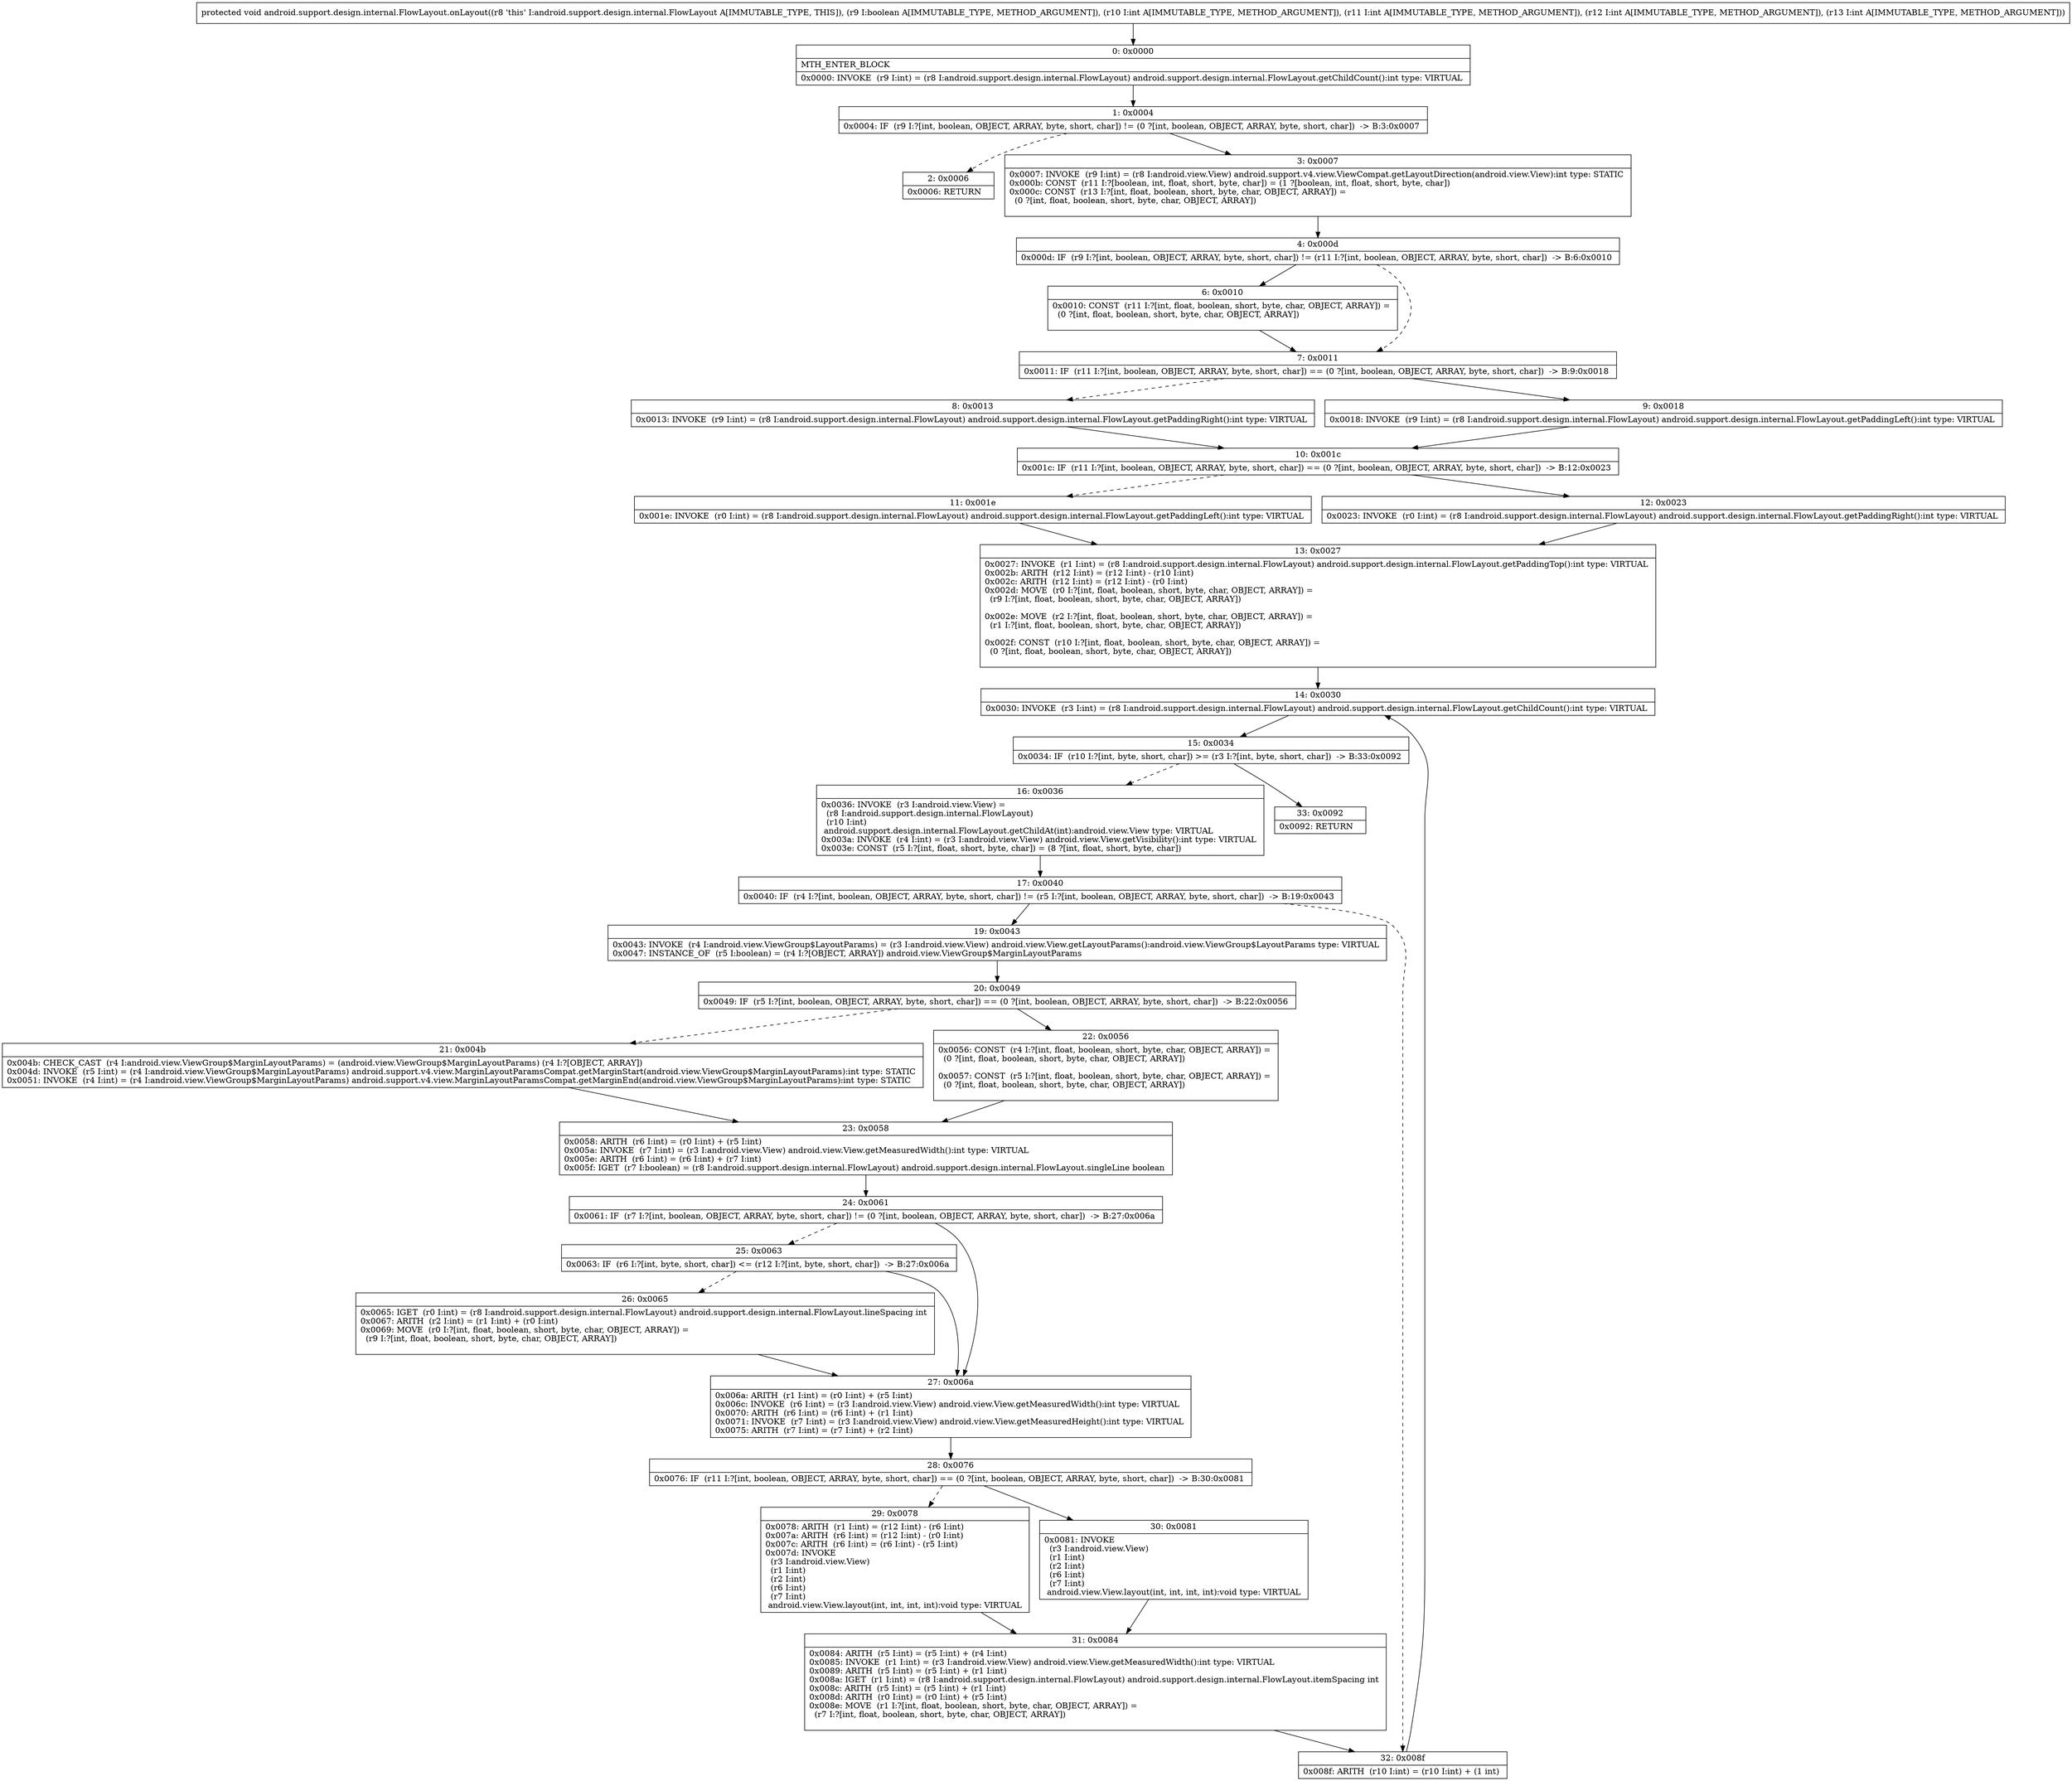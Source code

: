 digraph "CFG forandroid.support.design.internal.FlowLayout.onLayout(ZIIII)V" {
Node_0 [shape=record,label="{0\:\ 0x0000|MTH_ENTER_BLOCK\l|0x0000: INVOKE  (r9 I:int) = (r8 I:android.support.design.internal.FlowLayout) android.support.design.internal.FlowLayout.getChildCount():int type: VIRTUAL \l}"];
Node_1 [shape=record,label="{1\:\ 0x0004|0x0004: IF  (r9 I:?[int, boolean, OBJECT, ARRAY, byte, short, char]) != (0 ?[int, boolean, OBJECT, ARRAY, byte, short, char])  \-\> B:3:0x0007 \l}"];
Node_2 [shape=record,label="{2\:\ 0x0006|0x0006: RETURN   \l}"];
Node_3 [shape=record,label="{3\:\ 0x0007|0x0007: INVOKE  (r9 I:int) = (r8 I:android.view.View) android.support.v4.view.ViewCompat.getLayoutDirection(android.view.View):int type: STATIC \l0x000b: CONST  (r11 I:?[boolean, int, float, short, byte, char]) = (1 ?[boolean, int, float, short, byte, char]) \l0x000c: CONST  (r13 I:?[int, float, boolean, short, byte, char, OBJECT, ARRAY]) = \l  (0 ?[int, float, boolean, short, byte, char, OBJECT, ARRAY])\l \l}"];
Node_4 [shape=record,label="{4\:\ 0x000d|0x000d: IF  (r9 I:?[int, boolean, OBJECT, ARRAY, byte, short, char]) != (r11 I:?[int, boolean, OBJECT, ARRAY, byte, short, char])  \-\> B:6:0x0010 \l}"];
Node_6 [shape=record,label="{6\:\ 0x0010|0x0010: CONST  (r11 I:?[int, float, boolean, short, byte, char, OBJECT, ARRAY]) = \l  (0 ?[int, float, boolean, short, byte, char, OBJECT, ARRAY])\l \l}"];
Node_7 [shape=record,label="{7\:\ 0x0011|0x0011: IF  (r11 I:?[int, boolean, OBJECT, ARRAY, byte, short, char]) == (0 ?[int, boolean, OBJECT, ARRAY, byte, short, char])  \-\> B:9:0x0018 \l}"];
Node_8 [shape=record,label="{8\:\ 0x0013|0x0013: INVOKE  (r9 I:int) = (r8 I:android.support.design.internal.FlowLayout) android.support.design.internal.FlowLayout.getPaddingRight():int type: VIRTUAL \l}"];
Node_9 [shape=record,label="{9\:\ 0x0018|0x0018: INVOKE  (r9 I:int) = (r8 I:android.support.design.internal.FlowLayout) android.support.design.internal.FlowLayout.getPaddingLeft():int type: VIRTUAL \l}"];
Node_10 [shape=record,label="{10\:\ 0x001c|0x001c: IF  (r11 I:?[int, boolean, OBJECT, ARRAY, byte, short, char]) == (0 ?[int, boolean, OBJECT, ARRAY, byte, short, char])  \-\> B:12:0x0023 \l}"];
Node_11 [shape=record,label="{11\:\ 0x001e|0x001e: INVOKE  (r0 I:int) = (r8 I:android.support.design.internal.FlowLayout) android.support.design.internal.FlowLayout.getPaddingLeft():int type: VIRTUAL \l}"];
Node_12 [shape=record,label="{12\:\ 0x0023|0x0023: INVOKE  (r0 I:int) = (r8 I:android.support.design.internal.FlowLayout) android.support.design.internal.FlowLayout.getPaddingRight():int type: VIRTUAL \l}"];
Node_13 [shape=record,label="{13\:\ 0x0027|0x0027: INVOKE  (r1 I:int) = (r8 I:android.support.design.internal.FlowLayout) android.support.design.internal.FlowLayout.getPaddingTop():int type: VIRTUAL \l0x002b: ARITH  (r12 I:int) = (r12 I:int) \- (r10 I:int) \l0x002c: ARITH  (r12 I:int) = (r12 I:int) \- (r0 I:int) \l0x002d: MOVE  (r0 I:?[int, float, boolean, short, byte, char, OBJECT, ARRAY]) = \l  (r9 I:?[int, float, boolean, short, byte, char, OBJECT, ARRAY])\l \l0x002e: MOVE  (r2 I:?[int, float, boolean, short, byte, char, OBJECT, ARRAY]) = \l  (r1 I:?[int, float, boolean, short, byte, char, OBJECT, ARRAY])\l \l0x002f: CONST  (r10 I:?[int, float, boolean, short, byte, char, OBJECT, ARRAY]) = \l  (0 ?[int, float, boolean, short, byte, char, OBJECT, ARRAY])\l \l}"];
Node_14 [shape=record,label="{14\:\ 0x0030|0x0030: INVOKE  (r3 I:int) = (r8 I:android.support.design.internal.FlowLayout) android.support.design.internal.FlowLayout.getChildCount():int type: VIRTUAL \l}"];
Node_15 [shape=record,label="{15\:\ 0x0034|0x0034: IF  (r10 I:?[int, byte, short, char]) \>= (r3 I:?[int, byte, short, char])  \-\> B:33:0x0092 \l}"];
Node_16 [shape=record,label="{16\:\ 0x0036|0x0036: INVOKE  (r3 I:android.view.View) = \l  (r8 I:android.support.design.internal.FlowLayout)\l  (r10 I:int)\l android.support.design.internal.FlowLayout.getChildAt(int):android.view.View type: VIRTUAL \l0x003a: INVOKE  (r4 I:int) = (r3 I:android.view.View) android.view.View.getVisibility():int type: VIRTUAL \l0x003e: CONST  (r5 I:?[int, float, short, byte, char]) = (8 ?[int, float, short, byte, char]) \l}"];
Node_17 [shape=record,label="{17\:\ 0x0040|0x0040: IF  (r4 I:?[int, boolean, OBJECT, ARRAY, byte, short, char]) != (r5 I:?[int, boolean, OBJECT, ARRAY, byte, short, char])  \-\> B:19:0x0043 \l}"];
Node_19 [shape=record,label="{19\:\ 0x0043|0x0043: INVOKE  (r4 I:android.view.ViewGroup$LayoutParams) = (r3 I:android.view.View) android.view.View.getLayoutParams():android.view.ViewGroup$LayoutParams type: VIRTUAL \l0x0047: INSTANCE_OF  (r5 I:boolean) = (r4 I:?[OBJECT, ARRAY]) android.view.ViewGroup$MarginLayoutParams \l}"];
Node_20 [shape=record,label="{20\:\ 0x0049|0x0049: IF  (r5 I:?[int, boolean, OBJECT, ARRAY, byte, short, char]) == (0 ?[int, boolean, OBJECT, ARRAY, byte, short, char])  \-\> B:22:0x0056 \l}"];
Node_21 [shape=record,label="{21\:\ 0x004b|0x004b: CHECK_CAST  (r4 I:android.view.ViewGroup$MarginLayoutParams) = (android.view.ViewGroup$MarginLayoutParams) (r4 I:?[OBJECT, ARRAY]) \l0x004d: INVOKE  (r5 I:int) = (r4 I:android.view.ViewGroup$MarginLayoutParams) android.support.v4.view.MarginLayoutParamsCompat.getMarginStart(android.view.ViewGroup$MarginLayoutParams):int type: STATIC \l0x0051: INVOKE  (r4 I:int) = (r4 I:android.view.ViewGroup$MarginLayoutParams) android.support.v4.view.MarginLayoutParamsCompat.getMarginEnd(android.view.ViewGroup$MarginLayoutParams):int type: STATIC \l}"];
Node_22 [shape=record,label="{22\:\ 0x0056|0x0056: CONST  (r4 I:?[int, float, boolean, short, byte, char, OBJECT, ARRAY]) = \l  (0 ?[int, float, boolean, short, byte, char, OBJECT, ARRAY])\l \l0x0057: CONST  (r5 I:?[int, float, boolean, short, byte, char, OBJECT, ARRAY]) = \l  (0 ?[int, float, boolean, short, byte, char, OBJECT, ARRAY])\l \l}"];
Node_23 [shape=record,label="{23\:\ 0x0058|0x0058: ARITH  (r6 I:int) = (r0 I:int) + (r5 I:int) \l0x005a: INVOKE  (r7 I:int) = (r3 I:android.view.View) android.view.View.getMeasuredWidth():int type: VIRTUAL \l0x005e: ARITH  (r6 I:int) = (r6 I:int) + (r7 I:int) \l0x005f: IGET  (r7 I:boolean) = (r8 I:android.support.design.internal.FlowLayout) android.support.design.internal.FlowLayout.singleLine boolean \l}"];
Node_24 [shape=record,label="{24\:\ 0x0061|0x0061: IF  (r7 I:?[int, boolean, OBJECT, ARRAY, byte, short, char]) != (0 ?[int, boolean, OBJECT, ARRAY, byte, short, char])  \-\> B:27:0x006a \l}"];
Node_25 [shape=record,label="{25\:\ 0x0063|0x0063: IF  (r6 I:?[int, byte, short, char]) \<= (r12 I:?[int, byte, short, char])  \-\> B:27:0x006a \l}"];
Node_26 [shape=record,label="{26\:\ 0x0065|0x0065: IGET  (r0 I:int) = (r8 I:android.support.design.internal.FlowLayout) android.support.design.internal.FlowLayout.lineSpacing int \l0x0067: ARITH  (r2 I:int) = (r1 I:int) + (r0 I:int) \l0x0069: MOVE  (r0 I:?[int, float, boolean, short, byte, char, OBJECT, ARRAY]) = \l  (r9 I:?[int, float, boolean, short, byte, char, OBJECT, ARRAY])\l \l}"];
Node_27 [shape=record,label="{27\:\ 0x006a|0x006a: ARITH  (r1 I:int) = (r0 I:int) + (r5 I:int) \l0x006c: INVOKE  (r6 I:int) = (r3 I:android.view.View) android.view.View.getMeasuredWidth():int type: VIRTUAL \l0x0070: ARITH  (r6 I:int) = (r6 I:int) + (r1 I:int) \l0x0071: INVOKE  (r7 I:int) = (r3 I:android.view.View) android.view.View.getMeasuredHeight():int type: VIRTUAL \l0x0075: ARITH  (r7 I:int) = (r7 I:int) + (r2 I:int) \l}"];
Node_28 [shape=record,label="{28\:\ 0x0076|0x0076: IF  (r11 I:?[int, boolean, OBJECT, ARRAY, byte, short, char]) == (0 ?[int, boolean, OBJECT, ARRAY, byte, short, char])  \-\> B:30:0x0081 \l}"];
Node_29 [shape=record,label="{29\:\ 0x0078|0x0078: ARITH  (r1 I:int) = (r12 I:int) \- (r6 I:int) \l0x007a: ARITH  (r6 I:int) = (r12 I:int) \- (r0 I:int) \l0x007c: ARITH  (r6 I:int) = (r6 I:int) \- (r5 I:int) \l0x007d: INVOKE  \l  (r3 I:android.view.View)\l  (r1 I:int)\l  (r2 I:int)\l  (r6 I:int)\l  (r7 I:int)\l android.view.View.layout(int, int, int, int):void type: VIRTUAL \l}"];
Node_30 [shape=record,label="{30\:\ 0x0081|0x0081: INVOKE  \l  (r3 I:android.view.View)\l  (r1 I:int)\l  (r2 I:int)\l  (r6 I:int)\l  (r7 I:int)\l android.view.View.layout(int, int, int, int):void type: VIRTUAL \l}"];
Node_31 [shape=record,label="{31\:\ 0x0084|0x0084: ARITH  (r5 I:int) = (r5 I:int) + (r4 I:int) \l0x0085: INVOKE  (r1 I:int) = (r3 I:android.view.View) android.view.View.getMeasuredWidth():int type: VIRTUAL \l0x0089: ARITH  (r5 I:int) = (r5 I:int) + (r1 I:int) \l0x008a: IGET  (r1 I:int) = (r8 I:android.support.design.internal.FlowLayout) android.support.design.internal.FlowLayout.itemSpacing int \l0x008c: ARITH  (r5 I:int) = (r5 I:int) + (r1 I:int) \l0x008d: ARITH  (r0 I:int) = (r0 I:int) + (r5 I:int) \l0x008e: MOVE  (r1 I:?[int, float, boolean, short, byte, char, OBJECT, ARRAY]) = \l  (r7 I:?[int, float, boolean, short, byte, char, OBJECT, ARRAY])\l \l}"];
Node_32 [shape=record,label="{32\:\ 0x008f|0x008f: ARITH  (r10 I:int) = (r10 I:int) + (1 int) \l}"];
Node_33 [shape=record,label="{33\:\ 0x0092|0x0092: RETURN   \l}"];
MethodNode[shape=record,label="{protected void android.support.design.internal.FlowLayout.onLayout((r8 'this' I:android.support.design.internal.FlowLayout A[IMMUTABLE_TYPE, THIS]), (r9 I:boolean A[IMMUTABLE_TYPE, METHOD_ARGUMENT]), (r10 I:int A[IMMUTABLE_TYPE, METHOD_ARGUMENT]), (r11 I:int A[IMMUTABLE_TYPE, METHOD_ARGUMENT]), (r12 I:int A[IMMUTABLE_TYPE, METHOD_ARGUMENT]), (r13 I:int A[IMMUTABLE_TYPE, METHOD_ARGUMENT])) }"];
MethodNode -> Node_0;
Node_0 -> Node_1;
Node_1 -> Node_2[style=dashed];
Node_1 -> Node_3;
Node_3 -> Node_4;
Node_4 -> Node_6;
Node_4 -> Node_7[style=dashed];
Node_6 -> Node_7;
Node_7 -> Node_8[style=dashed];
Node_7 -> Node_9;
Node_8 -> Node_10;
Node_9 -> Node_10;
Node_10 -> Node_11[style=dashed];
Node_10 -> Node_12;
Node_11 -> Node_13;
Node_12 -> Node_13;
Node_13 -> Node_14;
Node_14 -> Node_15;
Node_15 -> Node_16[style=dashed];
Node_15 -> Node_33;
Node_16 -> Node_17;
Node_17 -> Node_19;
Node_17 -> Node_32[style=dashed];
Node_19 -> Node_20;
Node_20 -> Node_21[style=dashed];
Node_20 -> Node_22;
Node_21 -> Node_23;
Node_22 -> Node_23;
Node_23 -> Node_24;
Node_24 -> Node_25[style=dashed];
Node_24 -> Node_27;
Node_25 -> Node_26[style=dashed];
Node_25 -> Node_27;
Node_26 -> Node_27;
Node_27 -> Node_28;
Node_28 -> Node_29[style=dashed];
Node_28 -> Node_30;
Node_29 -> Node_31;
Node_30 -> Node_31;
Node_31 -> Node_32;
Node_32 -> Node_14;
}

